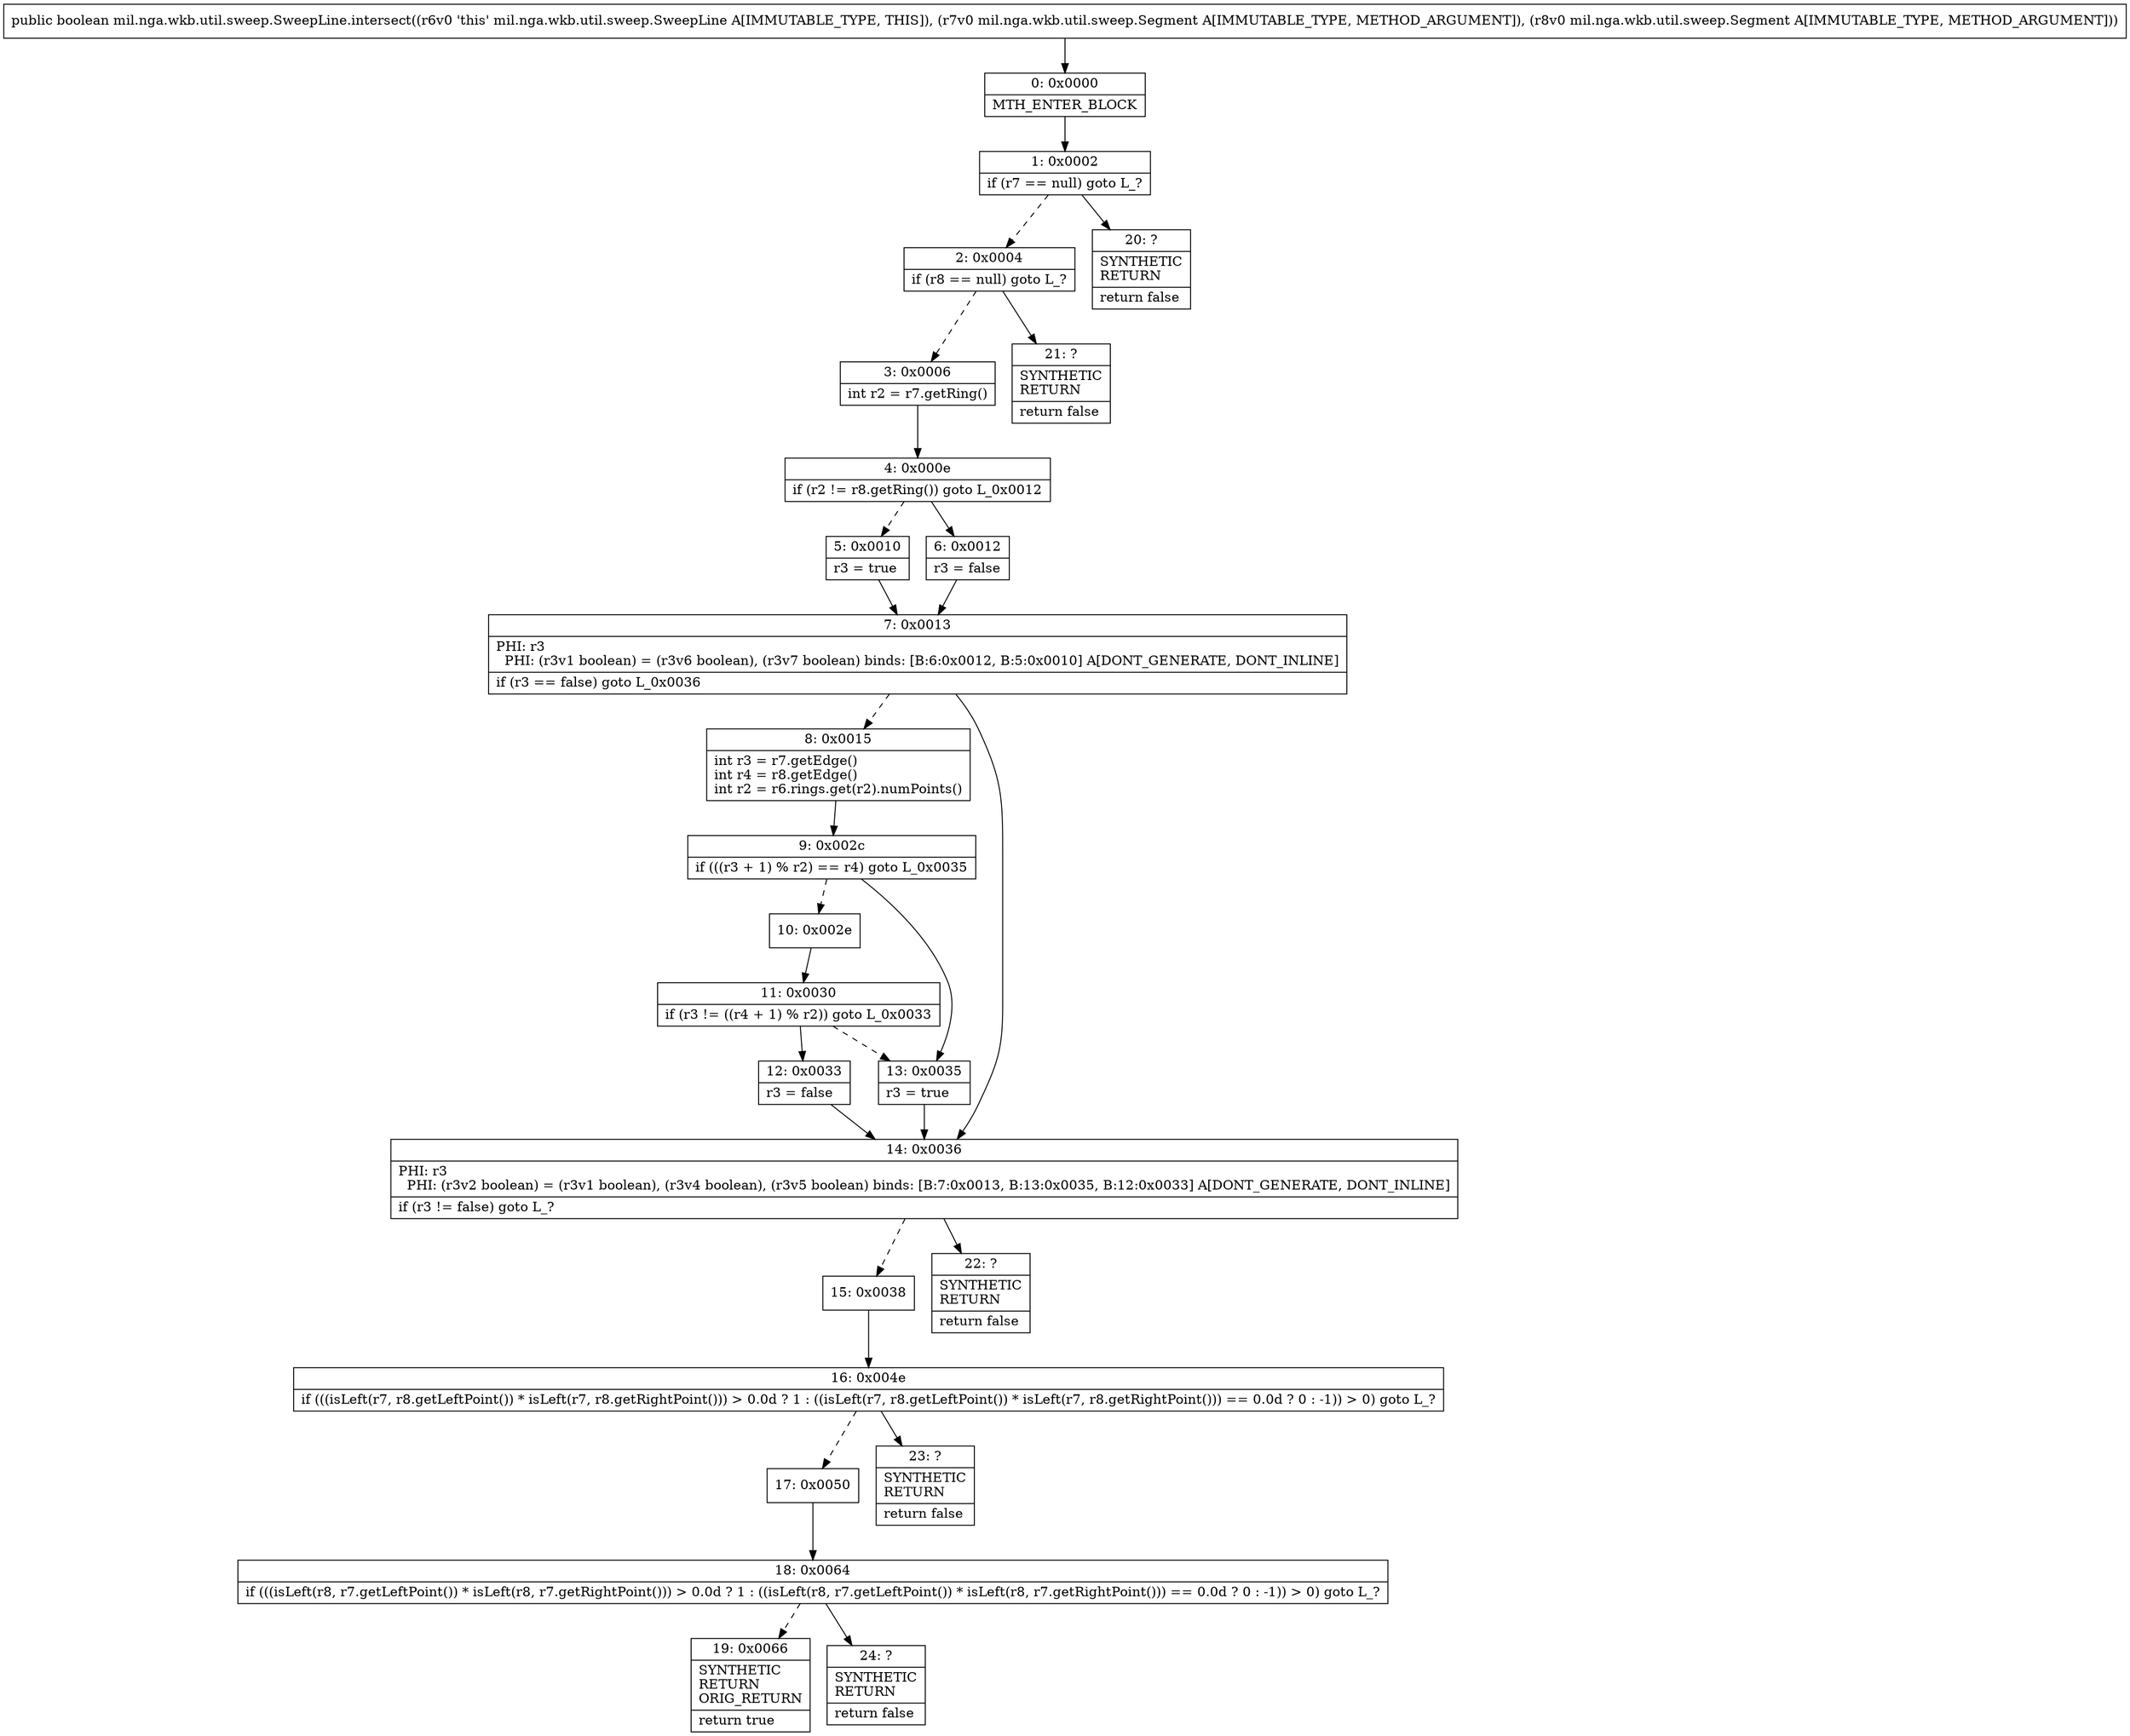 digraph "CFG formil.nga.wkb.util.sweep.SweepLine.intersect(Lmil\/nga\/wkb\/util\/sweep\/Segment;Lmil\/nga\/wkb\/util\/sweep\/Segment;)Z" {
Node_0 [shape=record,label="{0\:\ 0x0000|MTH_ENTER_BLOCK\l}"];
Node_1 [shape=record,label="{1\:\ 0x0002|if (r7 == null) goto L_?\l}"];
Node_2 [shape=record,label="{2\:\ 0x0004|if (r8 == null) goto L_?\l}"];
Node_3 [shape=record,label="{3\:\ 0x0006|int r2 = r7.getRing()\l}"];
Node_4 [shape=record,label="{4\:\ 0x000e|if (r2 != r8.getRing()) goto L_0x0012\l}"];
Node_5 [shape=record,label="{5\:\ 0x0010|r3 = true\l}"];
Node_6 [shape=record,label="{6\:\ 0x0012|r3 = false\l}"];
Node_7 [shape=record,label="{7\:\ 0x0013|PHI: r3 \l  PHI: (r3v1 boolean) = (r3v6 boolean), (r3v7 boolean) binds: [B:6:0x0012, B:5:0x0010] A[DONT_GENERATE, DONT_INLINE]\l|if (r3 == false) goto L_0x0036\l}"];
Node_8 [shape=record,label="{8\:\ 0x0015|int r3 = r7.getEdge()\lint r4 = r8.getEdge()\lint r2 = r6.rings.get(r2).numPoints()\l}"];
Node_9 [shape=record,label="{9\:\ 0x002c|if (((r3 + 1) % r2) == r4) goto L_0x0035\l}"];
Node_10 [shape=record,label="{10\:\ 0x002e}"];
Node_11 [shape=record,label="{11\:\ 0x0030|if (r3 != ((r4 + 1) % r2)) goto L_0x0033\l}"];
Node_12 [shape=record,label="{12\:\ 0x0033|r3 = false\l}"];
Node_13 [shape=record,label="{13\:\ 0x0035|r3 = true\l}"];
Node_14 [shape=record,label="{14\:\ 0x0036|PHI: r3 \l  PHI: (r3v2 boolean) = (r3v1 boolean), (r3v4 boolean), (r3v5 boolean) binds: [B:7:0x0013, B:13:0x0035, B:12:0x0033] A[DONT_GENERATE, DONT_INLINE]\l|if (r3 != false) goto L_?\l}"];
Node_15 [shape=record,label="{15\:\ 0x0038}"];
Node_16 [shape=record,label="{16\:\ 0x004e|if (((isLeft(r7, r8.getLeftPoint()) * isLeft(r7, r8.getRightPoint())) \> 0.0d ? 1 : ((isLeft(r7, r8.getLeftPoint()) * isLeft(r7, r8.getRightPoint())) == 0.0d ? 0 : \-1)) \> 0) goto L_?\l}"];
Node_17 [shape=record,label="{17\:\ 0x0050}"];
Node_18 [shape=record,label="{18\:\ 0x0064|if (((isLeft(r8, r7.getLeftPoint()) * isLeft(r8, r7.getRightPoint())) \> 0.0d ? 1 : ((isLeft(r8, r7.getLeftPoint()) * isLeft(r8, r7.getRightPoint())) == 0.0d ? 0 : \-1)) \> 0) goto L_?\l}"];
Node_19 [shape=record,label="{19\:\ 0x0066|SYNTHETIC\lRETURN\lORIG_RETURN\l|return true\l}"];
Node_20 [shape=record,label="{20\:\ ?|SYNTHETIC\lRETURN\l|return false\l}"];
Node_21 [shape=record,label="{21\:\ ?|SYNTHETIC\lRETURN\l|return false\l}"];
Node_22 [shape=record,label="{22\:\ ?|SYNTHETIC\lRETURN\l|return false\l}"];
Node_23 [shape=record,label="{23\:\ ?|SYNTHETIC\lRETURN\l|return false\l}"];
Node_24 [shape=record,label="{24\:\ ?|SYNTHETIC\lRETURN\l|return false\l}"];
MethodNode[shape=record,label="{public boolean mil.nga.wkb.util.sweep.SweepLine.intersect((r6v0 'this' mil.nga.wkb.util.sweep.SweepLine A[IMMUTABLE_TYPE, THIS]), (r7v0 mil.nga.wkb.util.sweep.Segment A[IMMUTABLE_TYPE, METHOD_ARGUMENT]), (r8v0 mil.nga.wkb.util.sweep.Segment A[IMMUTABLE_TYPE, METHOD_ARGUMENT])) }"];
MethodNode -> Node_0;
Node_0 -> Node_1;
Node_1 -> Node_2[style=dashed];
Node_1 -> Node_20;
Node_2 -> Node_3[style=dashed];
Node_2 -> Node_21;
Node_3 -> Node_4;
Node_4 -> Node_5[style=dashed];
Node_4 -> Node_6;
Node_5 -> Node_7;
Node_6 -> Node_7;
Node_7 -> Node_8[style=dashed];
Node_7 -> Node_14;
Node_8 -> Node_9;
Node_9 -> Node_10[style=dashed];
Node_9 -> Node_13;
Node_10 -> Node_11;
Node_11 -> Node_12;
Node_11 -> Node_13[style=dashed];
Node_12 -> Node_14;
Node_13 -> Node_14;
Node_14 -> Node_15[style=dashed];
Node_14 -> Node_22;
Node_15 -> Node_16;
Node_16 -> Node_17[style=dashed];
Node_16 -> Node_23;
Node_17 -> Node_18;
Node_18 -> Node_19[style=dashed];
Node_18 -> Node_24;
}

